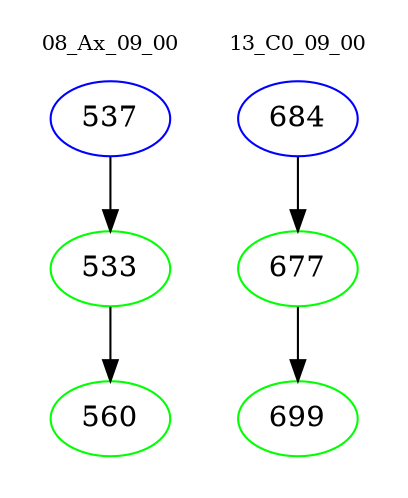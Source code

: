 digraph{
subgraph cluster_0 {
color = white
label = "08_Ax_09_00";
fontsize=10;
T0_537 [label="537", color="blue"]
T0_537 -> T0_533 [color="black"]
T0_533 [label="533", color="green"]
T0_533 -> T0_560 [color="black"]
T0_560 [label="560", color="green"]
}
subgraph cluster_1 {
color = white
label = "13_C0_09_00";
fontsize=10;
T1_684 [label="684", color="blue"]
T1_684 -> T1_677 [color="black"]
T1_677 [label="677", color="green"]
T1_677 -> T1_699 [color="black"]
T1_699 [label="699", color="green"]
}
}
